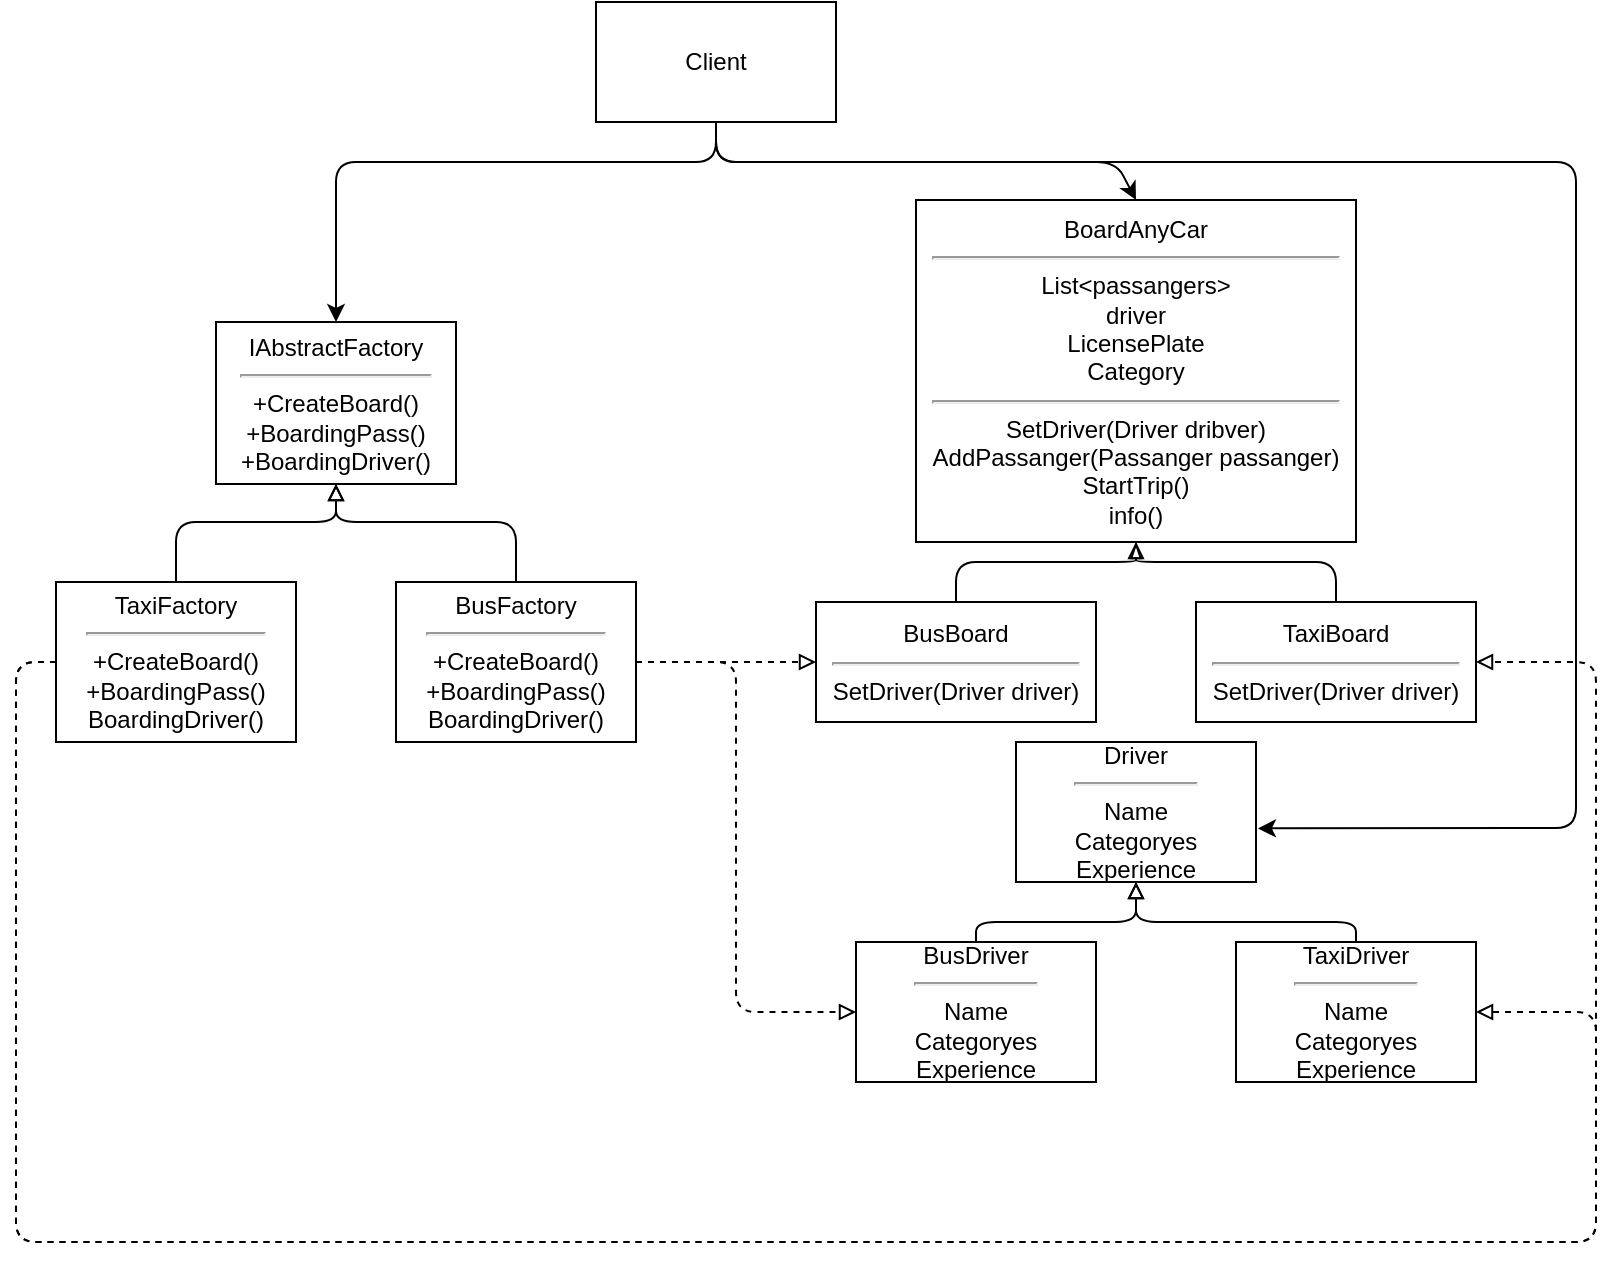 <mxfile version="14.5.1" type="device"><diagram id="I5bh4Vz0B3mY6_IE2hXm" name="Page-1"><mxGraphModel dx="1620" dy="484" grid="1" gridSize="10" guides="1" tooltips="1" connect="1" arrows="1" fold="1" page="1" pageScale="1" pageWidth="827" pageHeight="1169" math="0" shadow="0"><root><mxCell id="0"/><mxCell id="1" parent="0"/><mxCell id="1L4uAnE2nP8l2Mhw4Rvo-1" value="Client&lt;br&gt;" style="rounded=0;whiteSpace=wrap;html=1;" parent="1" vertex="1"><mxGeometry x="40" y="50" width="120" height="60" as="geometry"/></mxCell><mxCell id="1L4uAnE2nP8l2Mhw4Rvo-2" value="IAbstractFactory&lt;br&gt;&lt;hr&gt;+CreateBoard()&lt;br&gt;+BoardingPass()&lt;br&gt;+BoardingDriver()" style="rounded=0;whiteSpace=wrap;html=1;" parent="1" vertex="1"><mxGeometry x="-150" y="210" width="120" height="81" as="geometry"/></mxCell><mxCell id="1L4uAnE2nP8l2Mhw4Rvo-3" value="BusFactory&lt;hr&gt;+CreateBoard()&lt;br&gt;+BoardingPass()&lt;br&gt;BoardingDriver()" style="rounded=0;whiteSpace=wrap;html=1;" parent="1" vertex="1"><mxGeometry x="-60" y="340" width="120" height="80" as="geometry"/></mxCell><mxCell id="1L4uAnE2nP8l2Mhw4Rvo-4" value="TaxiFactory&lt;br&gt;&lt;hr&gt;+CreateBoard()&lt;br&gt;+BoardingPass()&lt;br&gt;BoardingDriver()" style="rounded=0;whiteSpace=wrap;html=1;" parent="1" vertex="1"><mxGeometry x="-230" y="340" width="120" height="80" as="geometry"/></mxCell><mxCell id="1L4uAnE2nP8l2Mhw4Rvo-5" value="" style="endArrow=block;html=1;entryX=0.5;entryY=1;entryDx=0;entryDy=0;exitX=0.5;exitY=0;exitDx=0;exitDy=0;endFill=0;" parent="1" source="1L4uAnE2nP8l2Mhw4Rvo-3" target="1L4uAnE2nP8l2Mhw4Rvo-2" edge="1"><mxGeometry width="50" height="50" relative="1" as="geometry"><mxPoint x="90" y="350" as="sourcePoint"/><mxPoint x="140" y="300" as="targetPoint"/><Array as="points"><mxPoint y="310"/><mxPoint x="-90" y="310"/></Array></mxGeometry></mxCell><mxCell id="1L4uAnE2nP8l2Mhw4Rvo-6" value="" style="endArrow=block;html=1;entryX=0.5;entryY=1;entryDx=0;entryDy=0;exitX=0.5;exitY=0;exitDx=0;exitDy=0;endFill=0;" parent="1" source="1L4uAnE2nP8l2Mhw4Rvo-4" target="1L4uAnE2nP8l2Mhw4Rvo-2" edge="1"><mxGeometry width="50" height="50" relative="1" as="geometry"><mxPoint x="90" y="350" as="sourcePoint"/><mxPoint x="140" y="300" as="targetPoint"/><Array as="points"><mxPoint x="-170" y="310"/><mxPoint x="-90" y="310"/></Array></mxGeometry></mxCell><mxCell id="1L4uAnE2nP8l2Mhw4Rvo-8" value="" style="endArrow=classic;html=1;exitX=0.5;exitY=1;exitDx=0;exitDy=0;entryX=0.5;entryY=0;entryDx=0;entryDy=0;" parent="1" source="1L4uAnE2nP8l2Mhw4Rvo-1" target="1L4uAnE2nP8l2Mhw4Rvo-2" edge="1"><mxGeometry width="50" height="50" relative="1" as="geometry"><mxPoint x="130" y="350" as="sourcePoint"/><mxPoint x="180" y="300" as="targetPoint"/><Array as="points"><mxPoint x="100" y="130"/><mxPoint x="-90" y="130"/></Array></mxGeometry></mxCell><mxCell id="1L4uAnE2nP8l2Mhw4Rvo-9" value="BoardAnyCar&lt;br&gt;&lt;hr&gt;List&amp;lt;passangers&amp;gt;&lt;br&gt;driver&lt;br&gt;LicensePlate&lt;br&gt;Category&lt;br&gt;&lt;hr&gt;SetDriver(Driver dribver)&lt;br&gt;AddPassanger(Passanger passanger)&lt;br&gt;StartTrip()&lt;br&gt;info()" style="rounded=0;whiteSpace=wrap;html=1;" parent="1" vertex="1"><mxGeometry x="200" y="149" width="220" height="171" as="geometry"/></mxCell><mxCell id="1L4uAnE2nP8l2Mhw4Rvo-10" value="TaxiBoard&lt;br&gt;&lt;hr&gt;SetDriver(Driver driver)" style="rounded=0;whiteSpace=wrap;html=1;" parent="1" vertex="1"><mxGeometry x="340" y="350" width="140" height="60" as="geometry"/></mxCell><mxCell id="1L4uAnE2nP8l2Mhw4Rvo-11" value="BusBoard&lt;br&gt;&lt;hr&gt;SetDriver(Driver driver)" style="rounded=0;whiteSpace=wrap;html=1;" parent="1" vertex="1"><mxGeometry x="150" y="350" width="140" height="60" as="geometry"/></mxCell><mxCell id="1L4uAnE2nP8l2Mhw4Rvo-12" value="" style="endArrow=block;html=1;entryX=0.5;entryY=1;entryDx=0;entryDy=0;exitX=0.5;exitY=0;exitDx=0;exitDy=0;endFill=0;" parent="1" source="1L4uAnE2nP8l2Mhw4Rvo-10" target="1L4uAnE2nP8l2Mhw4Rvo-9" edge="1"><mxGeometry width="50" height="50" relative="1" as="geometry"><mxPoint x="260" y="320" as="sourcePoint"/><mxPoint x="310" y="270" as="targetPoint"/><Array as="points"><mxPoint x="410" y="330"/><mxPoint x="310" y="330"/></Array></mxGeometry></mxCell><mxCell id="1L4uAnE2nP8l2Mhw4Rvo-13" value="" style="endArrow=classic;html=1;entryX=0.5;entryY=1;entryDx=0;entryDy=0;exitX=0.5;exitY=0;exitDx=0;exitDy=0;strokeColor=none;" parent="1" source="1L4uAnE2nP8l2Mhw4Rvo-11" target="1L4uAnE2nP8l2Mhw4Rvo-9" edge="1"><mxGeometry width="50" height="50" relative="1" as="geometry"><mxPoint x="260" y="320" as="sourcePoint"/><mxPoint x="310" y="270" as="targetPoint"/></mxGeometry></mxCell><mxCell id="1L4uAnE2nP8l2Mhw4Rvo-14" value="" style="endArrow=blockThin;html=1;exitX=0.5;exitY=0;exitDx=0;exitDy=0;endFill=0;entryX=0.5;entryY=1;entryDx=0;entryDy=0;" parent="1" source="1L4uAnE2nP8l2Mhw4Rvo-11" target="1L4uAnE2nP8l2Mhw4Rvo-9" edge="1"><mxGeometry width="50" height="50" relative="1" as="geometry"><mxPoint x="230" y="360" as="sourcePoint"/><mxPoint x="310" y="260" as="targetPoint"/><Array as="points"><mxPoint x="220" y="330"/><mxPoint x="310" y="330"/></Array></mxGeometry></mxCell><mxCell id="1L4uAnE2nP8l2Mhw4Rvo-15" value="Driver&lt;br&gt;&lt;hr&gt;Name&lt;br&gt;Categoryes&lt;br&gt;Experience" style="rounded=0;whiteSpace=wrap;html=1;" parent="1" vertex="1"><mxGeometry x="250" y="420" width="120" height="70" as="geometry"/></mxCell><mxCell id="1L4uAnE2nP8l2Mhw4Rvo-16" value="TaxiDriver&lt;br&gt;&lt;hr&gt;Name&lt;br&gt;Categoryes&lt;br&gt;Experience" style="rounded=0;whiteSpace=wrap;html=1;" parent="1" vertex="1"><mxGeometry x="360" y="520" width="120" height="70" as="geometry"/></mxCell><mxCell id="1L4uAnE2nP8l2Mhw4Rvo-17" value="BusDriver&lt;br&gt;&lt;hr&gt;Name&lt;br&gt;Categoryes&lt;br&gt;Experience" style="rounded=0;whiteSpace=wrap;html=1;" parent="1" vertex="1"><mxGeometry x="170" y="520" width="120" height="70" as="geometry"/></mxCell><mxCell id="1L4uAnE2nP8l2Mhw4Rvo-18" value="" style="endArrow=block;html=1;entryX=0.5;entryY=1;entryDx=0;entryDy=0;exitX=0.5;exitY=0;exitDx=0;exitDy=0;endFill=0;" parent="1" source="1L4uAnE2nP8l2Mhw4Rvo-16" target="1L4uAnE2nP8l2Mhw4Rvo-15" edge="1"><mxGeometry width="50" height="50" relative="1" as="geometry"><mxPoint x="210" y="600" as="sourcePoint"/><mxPoint x="260" y="550" as="targetPoint"/><Array as="points"><mxPoint x="420" y="510"/><mxPoint x="310" y="510"/></Array></mxGeometry></mxCell><mxCell id="1L4uAnE2nP8l2Mhw4Rvo-19" value="" style="endArrow=block;html=1;exitX=0.5;exitY=0;exitDx=0;exitDy=0;endFill=0;" parent="1" source="1L4uAnE2nP8l2Mhw4Rvo-17" edge="1"><mxGeometry width="50" height="50" relative="1" as="geometry"><mxPoint x="210" y="600" as="sourcePoint"/><mxPoint x="310" y="490" as="targetPoint"/><Array as="points"><mxPoint x="230" y="510"/><mxPoint x="310" y="510"/></Array></mxGeometry></mxCell><mxCell id="1L4uAnE2nP8l2Mhw4Rvo-24" value="" style="endArrow=block;html=1;exitX=1;exitY=0.5;exitDx=0;exitDy=0;entryX=0;entryY=0.5;entryDx=0;entryDy=0;endFill=0;dashed=1;" parent="1" source="1L4uAnE2nP8l2Mhw4Rvo-3" target="1L4uAnE2nP8l2Mhw4Rvo-11" edge="1"><mxGeometry width="50" height="50" relative="1" as="geometry"><mxPoint x="90" y="360" as="sourcePoint"/><mxPoint x="140" y="310" as="targetPoint"/></mxGeometry></mxCell><mxCell id="1L4uAnE2nP8l2Mhw4Rvo-25" value="" style="endArrow=block;html=1;dashed=1;exitX=1;exitY=0.5;exitDx=0;exitDy=0;entryX=0;entryY=0.5;entryDx=0;entryDy=0;endFill=0;" parent="1" source="1L4uAnE2nP8l2Mhw4Rvo-3" target="1L4uAnE2nP8l2Mhw4Rvo-17" edge="1"><mxGeometry width="50" height="50" relative="1" as="geometry"><mxPoint x="90" y="360" as="sourcePoint"/><mxPoint x="140" y="310" as="targetPoint"/><Array as="points"><mxPoint x="110" y="380"/><mxPoint x="110" y="555"/></Array></mxGeometry></mxCell><mxCell id="1L4uAnE2nP8l2Mhw4Rvo-26" value="" style="endArrow=block;html=1;dashed=1;exitX=0;exitY=0.5;exitDx=0;exitDy=0;entryX=1;entryY=0.5;entryDx=0;entryDy=0;endFill=0;" parent="1" source="1L4uAnE2nP8l2Mhw4Rvo-4" target="1L4uAnE2nP8l2Mhw4Rvo-16" edge="1"><mxGeometry width="50" height="50" relative="1" as="geometry"><mxPoint x="130" y="510" as="sourcePoint"/><mxPoint x="530" y="510" as="targetPoint"/><Array as="points"><mxPoint x="-250" y="380"/><mxPoint x="-250" y="530"/><mxPoint x="-250" y="670"/><mxPoint x="540" y="670"/><mxPoint x="540" y="610"/><mxPoint x="540" y="555"/></Array></mxGeometry></mxCell><mxCell id="1L4uAnE2nP8l2Mhw4Rvo-27" value="" style="endArrow=block;html=1;dashed=1;entryX=1;entryY=0.5;entryDx=0;entryDy=0;endFill=0;exitX=0;exitY=0.5;exitDx=0;exitDy=0;" parent="1" source="1L4uAnE2nP8l2Mhw4Rvo-4" target="1L4uAnE2nP8l2Mhw4Rvo-10" edge="1"><mxGeometry width="50" height="50" relative="1" as="geometry"><mxPoint x="-240" y="310" as="sourcePoint"/><mxPoint x="490" y="510" as="targetPoint"/><Array as="points"><mxPoint x="-250" y="380"/><mxPoint x="-250" y="670"/><mxPoint x="140" y="670"/><mxPoint x="540" y="670"/><mxPoint x="540" y="380"/></Array></mxGeometry></mxCell><mxCell id="1L4uAnE2nP8l2Mhw4Rvo-28" value="" style="endArrow=classic;html=1;entryX=0.5;entryY=0;entryDx=0;entryDy=0;" parent="1" target="1L4uAnE2nP8l2Mhw4Rvo-9" edge="1"><mxGeometry width="50" height="50" relative="1" as="geometry"><mxPoint x="100" y="110" as="sourcePoint"/><mxPoint x="260" y="230" as="targetPoint"/><Array as="points"><mxPoint x="100" y="130"/><mxPoint x="300" y="130"/></Array></mxGeometry></mxCell><mxCell id="1L4uAnE2nP8l2Mhw4Rvo-29" value="" style="endArrow=classic;html=1;entryX=1.008;entryY=0.617;entryDx=0;entryDy=0;entryPerimeter=0;" parent="1" target="1L4uAnE2nP8l2Mhw4Rvo-15" edge="1"><mxGeometry width="50" height="50" relative="1" as="geometry"><mxPoint x="100" y="110" as="sourcePoint"/><mxPoint x="510" y="130" as="targetPoint"/><Array as="points"><mxPoint x="100" y="130"/><mxPoint x="530" y="130"/><mxPoint x="530" y="463"/></Array></mxGeometry></mxCell></root></mxGraphModel></diagram></mxfile>